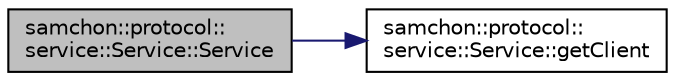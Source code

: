 digraph "samchon::protocol::service::Service::Service"
{
  edge [fontname="Helvetica",fontsize="10",labelfontname="Helvetica",labelfontsize="10"];
  node [fontname="Helvetica",fontsize="10",shape=record];
  rankdir="LR";
  Node1 [label="samchon::protocol::\lservice::Service::Service",height=0.2,width=0.4,color="black", fillcolor="grey75", style="filled", fontcolor="black"];
  Node1 -> Node2 [color="midnightblue",fontsize="10",style="solid",fontname="Helvetica"];
  Node2 [label="samchon::protocol::\lservice::Service::getClient",height=0.2,width=0.4,color="black", fillcolor="white", style="filled",URL="$d6/df3/classsamchon_1_1protocol_1_1service_1_1Service.html#a54ae4aaec78d376d378f5bfb4056b2b6",tooltip="Get Client. "];
}
